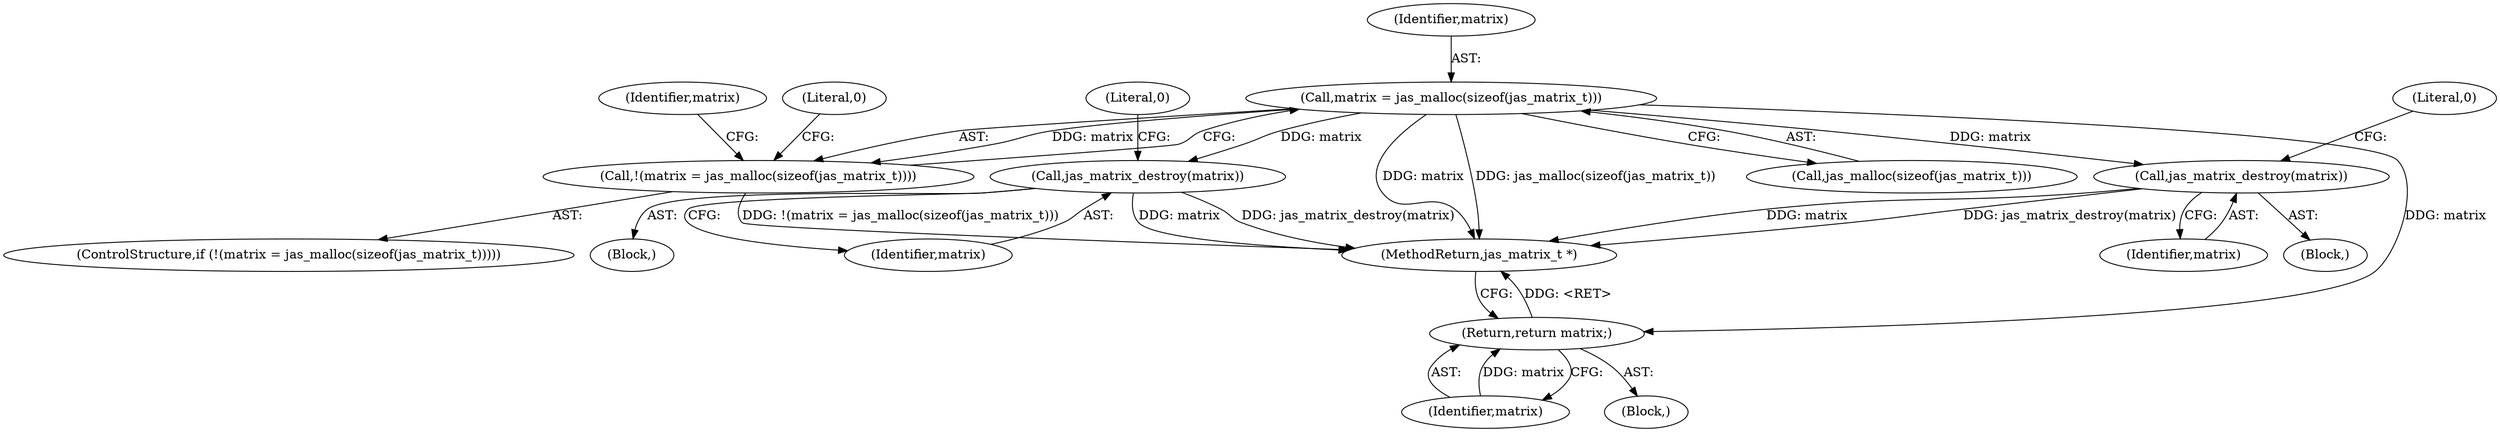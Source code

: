 digraph "1_jasper_988f8365f7d8ad8073b6786e433d34c553ecf568_1@API" {
"1000119" [label="(Call,matrix = jas_malloc(sizeof(jas_matrix_t)))"];
"1000118" [label="(Call,!(matrix = jas_malloc(sizeof(jas_matrix_t))))"];
"1000184" [label="(Call,jas_matrix_destroy(matrix))"];
"1000208" [label="(Call,jas_matrix_destroy(matrix))"];
"1000281" [label="(Return,return matrix;)"];
"1000281" [label="(Return,return matrix;)"];
"1000118" [label="(Call,!(matrix = jas_malloc(sizeof(jas_matrix_t))))"];
"1000282" [label="(Identifier,matrix)"];
"1000187" [label="(Literal,0)"];
"1000211" [label="(Literal,0)"];
"1000207" [label="(Block,)"];
"1000184" [label="(Call,jas_matrix_destroy(matrix))"];
"1000183" [label="(Block,)"];
"1000209" [label="(Identifier,matrix)"];
"1000120" [label="(Identifier,matrix)"];
"1000117" [label="(ControlStructure,if (!(matrix = jas_malloc(sizeof(jas_matrix_t)))))"];
"1000129" [label="(Identifier,matrix)"];
"1000121" [label="(Call,jas_malloc(sizeof(jas_matrix_t)))"];
"1000208" [label="(Call,jas_matrix_destroy(matrix))"];
"1000119" [label="(Call,matrix = jas_malloc(sizeof(jas_matrix_t)))"];
"1000283" [label="(MethodReturn,jas_matrix_t *)"];
"1000103" [label="(Block,)"];
"1000185" [label="(Identifier,matrix)"];
"1000126" [label="(Literal,0)"];
"1000119" -> "1000118"  [label="AST: "];
"1000119" -> "1000121"  [label="CFG: "];
"1000120" -> "1000119"  [label="AST: "];
"1000121" -> "1000119"  [label="AST: "];
"1000118" -> "1000119"  [label="CFG: "];
"1000119" -> "1000283"  [label="DDG: jas_malloc(sizeof(jas_matrix_t))"];
"1000119" -> "1000283"  [label="DDG: matrix"];
"1000119" -> "1000118"  [label="DDG: matrix"];
"1000119" -> "1000184"  [label="DDG: matrix"];
"1000119" -> "1000208"  [label="DDG: matrix"];
"1000119" -> "1000281"  [label="DDG: matrix"];
"1000118" -> "1000117"  [label="AST: "];
"1000126" -> "1000118"  [label="CFG: "];
"1000129" -> "1000118"  [label="CFG: "];
"1000118" -> "1000283"  [label="DDG: !(matrix = jas_malloc(sizeof(jas_matrix_t)))"];
"1000184" -> "1000183"  [label="AST: "];
"1000184" -> "1000185"  [label="CFG: "];
"1000185" -> "1000184"  [label="AST: "];
"1000187" -> "1000184"  [label="CFG: "];
"1000184" -> "1000283"  [label="DDG: matrix"];
"1000184" -> "1000283"  [label="DDG: jas_matrix_destroy(matrix)"];
"1000208" -> "1000207"  [label="AST: "];
"1000208" -> "1000209"  [label="CFG: "];
"1000209" -> "1000208"  [label="AST: "];
"1000211" -> "1000208"  [label="CFG: "];
"1000208" -> "1000283"  [label="DDG: matrix"];
"1000208" -> "1000283"  [label="DDG: jas_matrix_destroy(matrix)"];
"1000281" -> "1000103"  [label="AST: "];
"1000281" -> "1000282"  [label="CFG: "];
"1000282" -> "1000281"  [label="AST: "];
"1000283" -> "1000281"  [label="CFG: "];
"1000281" -> "1000283"  [label="DDG: <RET>"];
"1000282" -> "1000281"  [label="DDG: matrix"];
}
